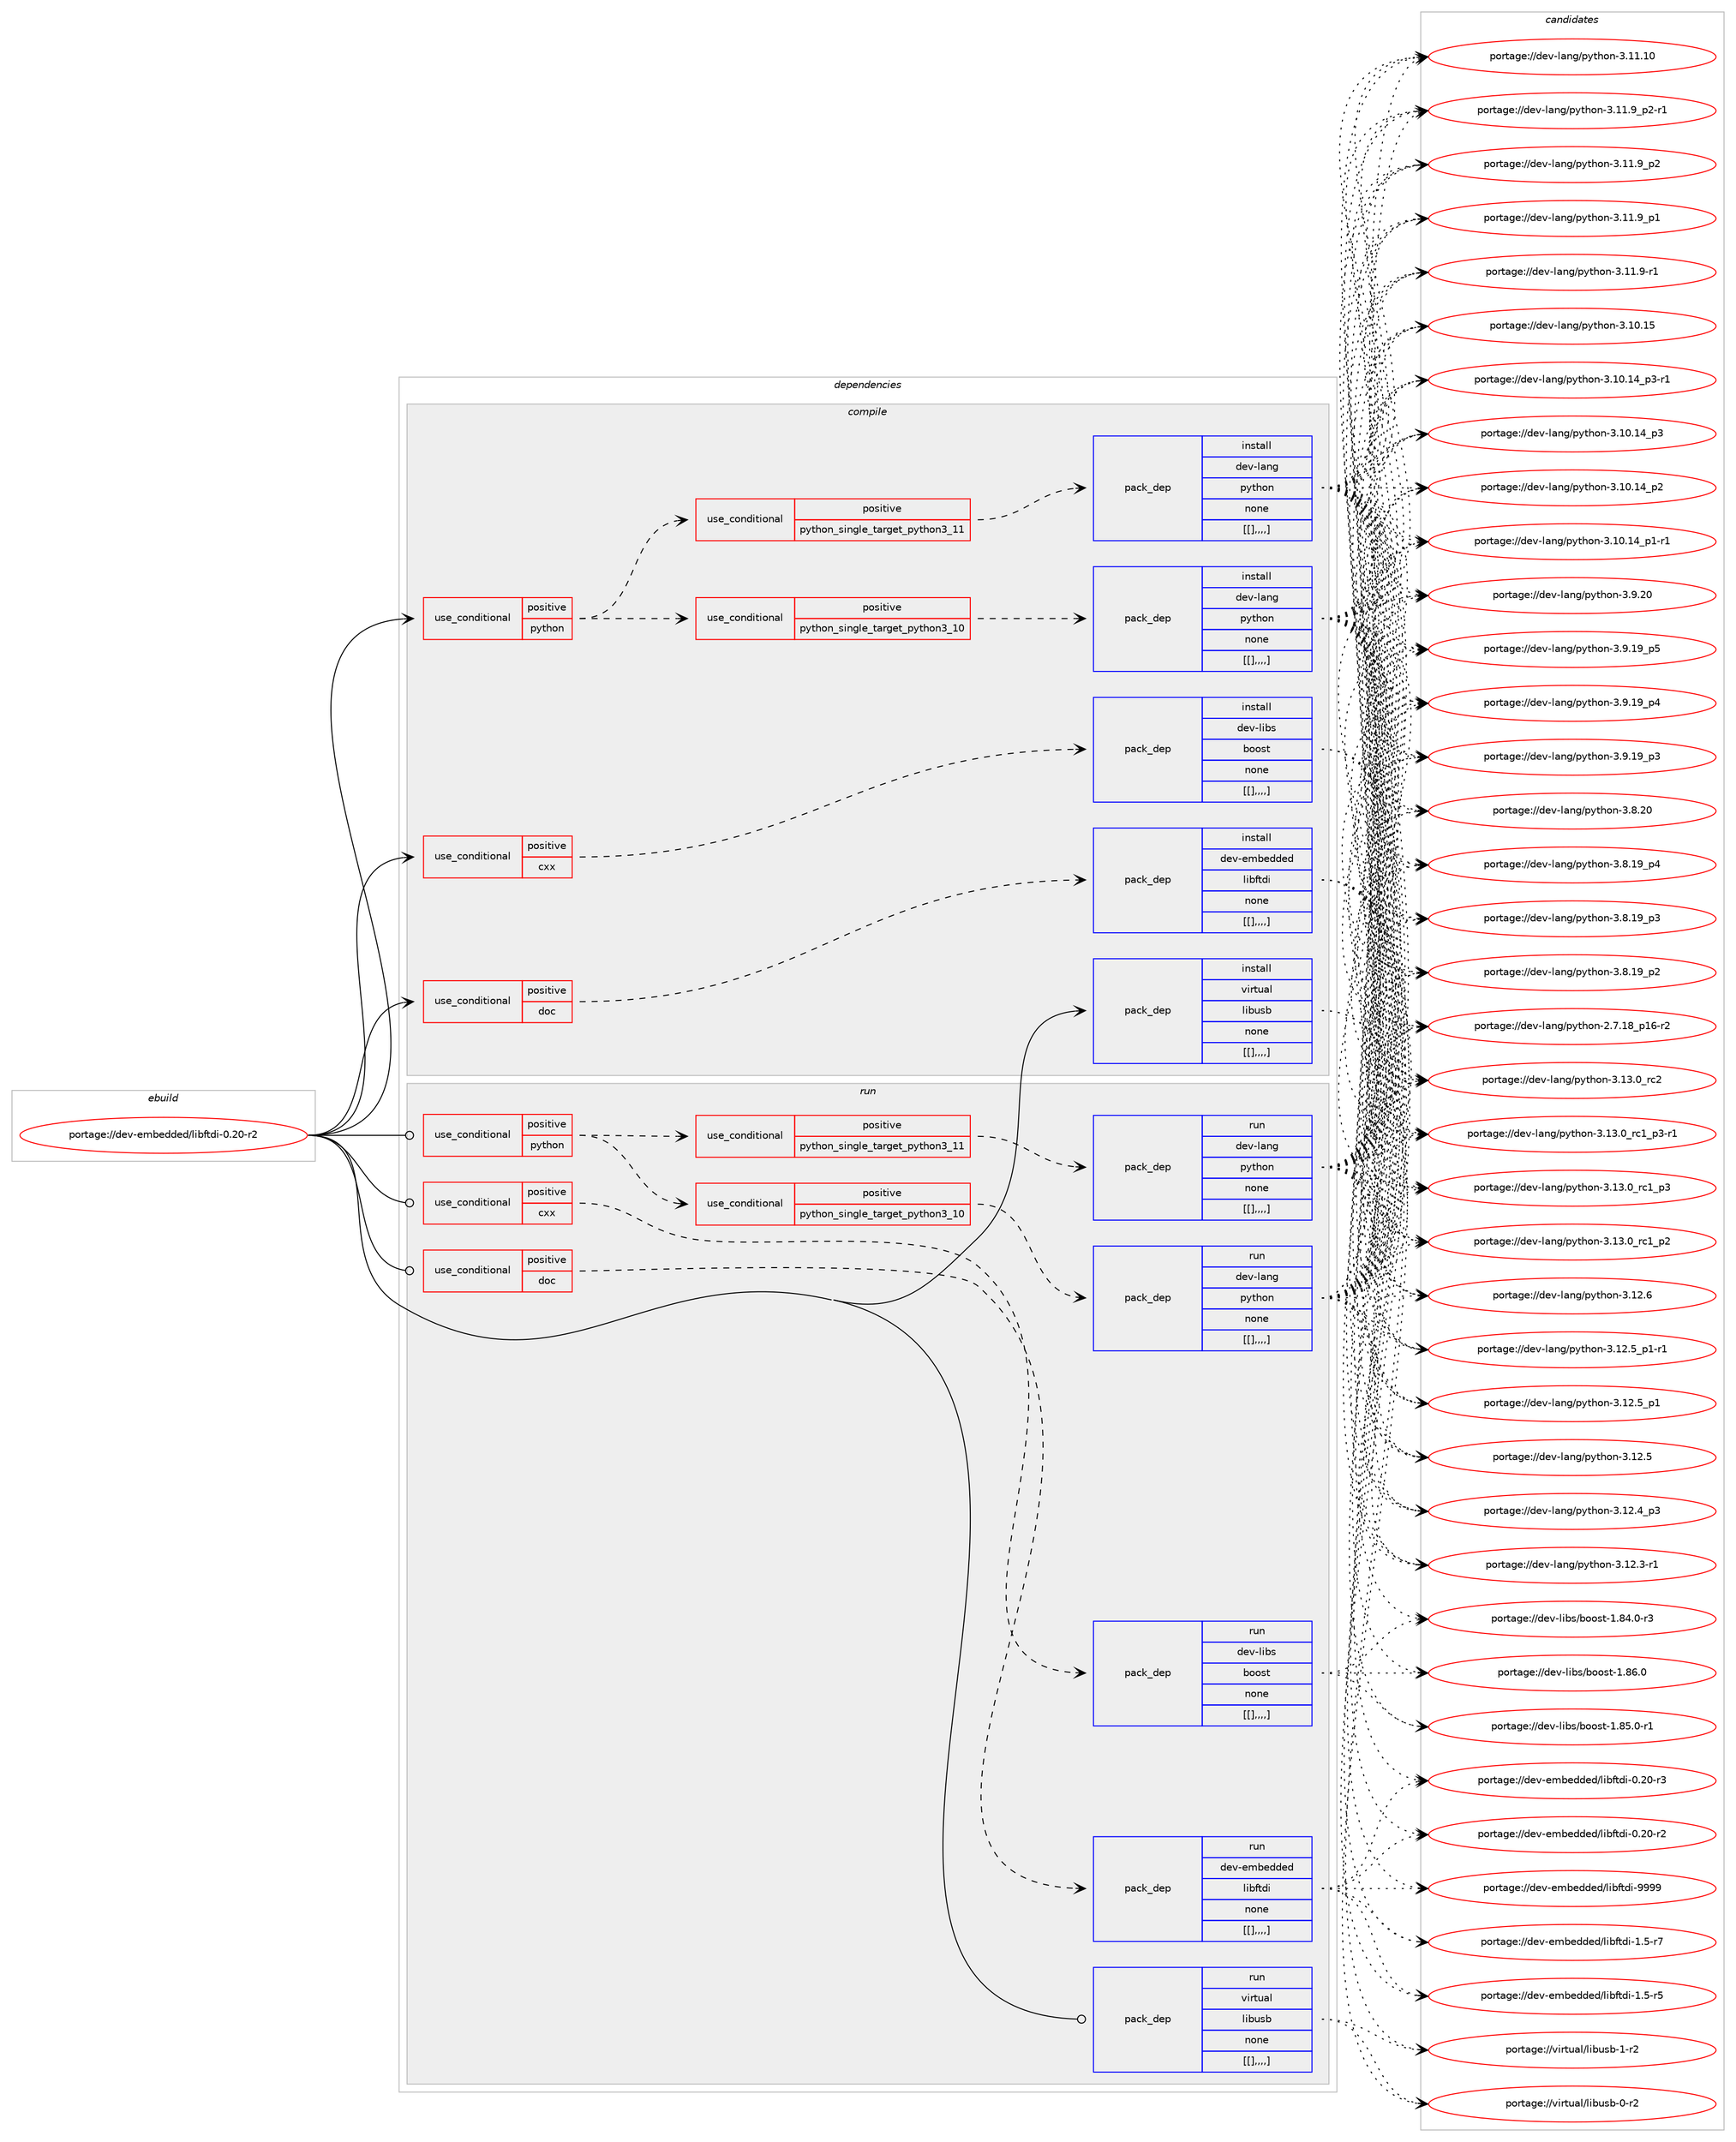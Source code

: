 digraph prolog {

# *************
# Graph options
# *************

newrank=true;
concentrate=true;
compound=true;
graph [rankdir=LR,fontname=Helvetica,fontsize=10,ranksep=1.5];#, ranksep=2.5, nodesep=0.2];
edge  [arrowhead=vee];
node  [fontname=Helvetica,fontsize=10];

# **********
# The ebuild
# **********

subgraph cluster_leftcol {
color=gray;
label=<<i>ebuild</i>>;
id [label="portage://dev-embedded/libftdi-0.20-r2", color=red, width=4, href="../dev-embedded/libftdi-0.20-r2.svg"];
}

# ****************
# The dependencies
# ****************

subgraph cluster_midcol {
color=gray;
label=<<i>dependencies</i>>;
subgraph cluster_compile {
fillcolor="#eeeeee";
style=filled;
label=<<i>compile</i>>;
subgraph cond19904 {
dependency74020 [label=<<TABLE BORDER="0" CELLBORDER="1" CELLSPACING="0" CELLPADDING="4"><TR><TD ROWSPAN="3" CELLPADDING="10">use_conditional</TD></TR><TR><TD>positive</TD></TR><TR><TD>cxx</TD></TR></TABLE>>, shape=none, color=red];
subgraph pack53168 {
dependency74021 [label=<<TABLE BORDER="0" CELLBORDER="1" CELLSPACING="0" CELLPADDING="4" WIDTH="220"><TR><TD ROWSPAN="6" CELLPADDING="30">pack_dep</TD></TR><TR><TD WIDTH="110">install</TD></TR><TR><TD>dev-libs</TD></TR><TR><TD>boost</TD></TR><TR><TD>none</TD></TR><TR><TD>[[],,,,]</TD></TR></TABLE>>, shape=none, color=blue];
}
dependency74020:e -> dependency74021:w [weight=20,style="dashed",arrowhead="vee"];
}
id:e -> dependency74020:w [weight=20,style="solid",arrowhead="vee"];
subgraph cond19905 {
dependency74022 [label=<<TABLE BORDER="0" CELLBORDER="1" CELLSPACING="0" CELLPADDING="4"><TR><TD ROWSPAN="3" CELLPADDING="10">use_conditional</TD></TR><TR><TD>positive</TD></TR><TR><TD>doc</TD></TR></TABLE>>, shape=none, color=red];
subgraph pack53169 {
dependency74023 [label=<<TABLE BORDER="0" CELLBORDER="1" CELLSPACING="0" CELLPADDING="4" WIDTH="220"><TR><TD ROWSPAN="6" CELLPADDING="30">pack_dep</TD></TR><TR><TD WIDTH="110">install</TD></TR><TR><TD>dev-embedded</TD></TR><TR><TD>libftdi</TD></TR><TR><TD>none</TD></TR><TR><TD>[[],,,,]</TD></TR></TABLE>>, shape=none, color=blue];
}
dependency74022:e -> dependency74023:w [weight=20,style="dashed",arrowhead="vee"];
}
id:e -> dependency74022:w [weight=20,style="solid",arrowhead="vee"];
subgraph cond19906 {
dependency74024 [label=<<TABLE BORDER="0" CELLBORDER="1" CELLSPACING="0" CELLPADDING="4"><TR><TD ROWSPAN="3" CELLPADDING="10">use_conditional</TD></TR><TR><TD>positive</TD></TR><TR><TD>python</TD></TR></TABLE>>, shape=none, color=red];
subgraph cond19907 {
dependency74025 [label=<<TABLE BORDER="0" CELLBORDER="1" CELLSPACING="0" CELLPADDING="4"><TR><TD ROWSPAN="3" CELLPADDING="10">use_conditional</TD></TR><TR><TD>positive</TD></TR><TR><TD>python_single_target_python3_10</TD></TR></TABLE>>, shape=none, color=red];
subgraph pack53170 {
dependency74026 [label=<<TABLE BORDER="0" CELLBORDER="1" CELLSPACING="0" CELLPADDING="4" WIDTH="220"><TR><TD ROWSPAN="6" CELLPADDING="30">pack_dep</TD></TR><TR><TD WIDTH="110">install</TD></TR><TR><TD>dev-lang</TD></TR><TR><TD>python</TD></TR><TR><TD>none</TD></TR><TR><TD>[[],,,,]</TD></TR></TABLE>>, shape=none, color=blue];
}
dependency74025:e -> dependency74026:w [weight=20,style="dashed",arrowhead="vee"];
}
dependency74024:e -> dependency74025:w [weight=20,style="dashed",arrowhead="vee"];
subgraph cond19908 {
dependency74027 [label=<<TABLE BORDER="0" CELLBORDER="1" CELLSPACING="0" CELLPADDING="4"><TR><TD ROWSPAN="3" CELLPADDING="10">use_conditional</TD></TR><TR><TD>positive</TD></TR><TR><TD>python_single_target_python3_11</TD></TR></TABLE>>, shape=none, color=red];
subgraph pack53171 {
dependency74028 [label=<<TABLE BORDER="0" CELLBORDER="1" CELLSPACING="0" CELLPADDING="4" WIDTH="220"><TR><TD ROWSPAN="6" CELLPADDING="30">pack_dep</TD></TR><TR><TD WIDTH="110">install</TD></TR><TR><TD>dev-lang</TD></TR><TR><TD>python</TD></TR><TR><TD>none</TD></TR><TR><TD>[[],,,,]</TD></TR></TABLE>>, shape=none, color=blue];
}
dependency74027:e -> dependency74028:w [weight=20,style="dashed",arrowhead="vee"];
}
dependency74024:e -> dependency74027:w [weight=20,style="dashed",arrowhead="vee"];
}
id:e -> dependency74024:w [weight=20,style="solid",arrowhead="vee"];
subgraph pack53172 {
dependency74029 [label=<<TABLE BORDER="0" CELLBORDER="1" CELLSPACING="0" CELLPADDING="4" WIDTH="220"><TR><TD ROWSPAN="6" CELLPADDING="30">pack_dep</TD></TR><TR><TD WIDTH="110">install</TD></TR><TR><TD>virtual</TD></TR><TR><TD>libusb</TD></TR><TR><TD>none</TD></TR><TR><TD>[[],,,,]</TD></TR></TABLE>>, shape=none, color=blue];
}
id:e -> dependency74029:w [weight=20,style="solid",arrowhead="vee"];
}
subgraph cluster_compileandrun {
fillcolor="#eeeeee";
style=filled;
label=<<i>compile and run</i>>;
}
subgraph cluster_run {
fillcolor="#eeeeee";
style=filled;
label=<<i>run</i>>;
subgraph cond19909 {
dependency74030 [label=<<TABLE BORDER="0" CELLBORDER="1" CELLSPACING="0" CELLPADDING="4"><TR><TD ROWSPAN="3" CELLPADDING="10">use_conditional</TD></TR><TR><TD>positive</TD></TR><TR><TD>cxx</TD></TR></TABLE>>, shape=none, color=red];
subgraph pack53173 {
dependency74031 [label=<<TABLE BORDER="0" CELLBORDER="1" CELLSPACING="0" CELLPADDING="4" WIDTH="220"><TR><TD ROWSPAN="6" CELLPADDING="30">pack_dep</TD></TR><TR><TD WIDTH="110">run</TD></TR><TR><TD>dev-libs</TD></TR><TR><TD>boost</TD></TR><TR><TD>none</TD></TR><TR><TD>[[],,,,]</TD></TR></TABLE>>, shape=none, color=blue];
}
dependency74030:e -> dependency74031:w [weight=20,style="dashed",arrowhead="vee"];
}
id:e -> dependency74030:w [weight=20,style="solid",arrowhead="odot"];
subgraph cond19910 {
dependency74032 [label=<<TABLE BORDER="0" CELLBORDER="1" CELLSPACING="0" CELLPADDING="4"><TR><TD ROWSPAN="3" CELLPADDING="10">use_conditional</TD></TR><TR><TD>positive</TD></TR><TR><TD>doc</TD></TR></TABLE>>, shape=none, color=red];
subgraph pack53174 {
dependency74033 [label=<<TABLE BORDER="0" CELLBORDER="1" CELLSPACING="0" CELLPADDING="4" WIDTH="220"><TR><TD ROWSPAN="6" CELLPADDING="30">pack_dep</TD></TR><TR><TD WIDTH="110">run</TD></TR><TR><TD>dev-embedded</TD></TR><TR><TD>libftdi</TD></TR><TR><TD>none</TD></TR><TR><TD>[[],,,,]</TD></TR></TABLE>>, shape=none, color=blue];
}
dependency74032:e -> dependency74033:w [weight=20,style="dashed",arrowhead="vee"];
}
id:e -> dependency74032:w [weight=20,style="solid",arrowhead="odot"];
subgraph cond19911 {
dependency74034 [label=<<TABLE BORDER="0" CELLBORDER="1" CELLSPACING="0" CELLPADDING="4"><TR><TD ROWSPAN="3" CELLPADDING="10">use_conditional</TD></TR><TR><TD>positive</TD></TR><TR><TD>python</TD></TR></TABLE>>, shape=none, color=red];
subgraph cond19912 {
dependency74035 [label=<<TABLE BORDER="0" CELLBORDER="1" CELLSPACING="0" CELLPADDING="4"><TR><TD ROWSPAN="3" CELLPADDING="10">use_conditional</TD></TR><TR><TD>positive</TD></TR><TR><TD>python_single_target_python3_10</TD></TR></TABLE>>, shape=none, color=red];
subgraph pack53175 {
dependency74036 [label=<<TABLE BORDER="0" CELLBORDER="1" CELLSPACING="0" CELLPADDING="4" WIDTH="220"><TR><TD ROWSPAN="6" CELLPADDING="30">pack_dep</TD></TR><TR><TD WIDTH="110">run</TD></TR><TR><TD>dev-lang</TD></TR><TR><TD>python</TD></TR><TR><TD>none</TD></TR><TR><TD>[[],,,,]</TD></TR></TABLE>>, shape=none, color=blue];
}
dependency74035:e -> dependency74036:w [weight=20,style="dashed",arrowhead="vee"];
}
dependency74034:e -> dependency74035:w [weight=20,style="dashed",arrowhead="vee"];
subgraph cond19913 {
dependency74037 [label=<<TABLE BORDER="0" CELLBORDER="1" CELLSPACING="0" CELLPADDING="4"><TR><TD ROWSPAN="3" CELLPADDING="10">use_conditional</TD></TR><TR><TD>positive</TD></TR><TR><TD>python_single_target_python3_11</TD></TR></TABLE>>, shape=none, color=red];
subgraph pack53176 {
dependency74038 [label=<<TABLE BORDER="0" CELLBORDER="1" CELLSPACING="0" CELLPADDING="4" WIDTH="220"><TR><TD ROWSPAN="6" CELLPADDING="30">pack_dep</TD></TR><TR><TD WIDTH="110">run</TD></TR><TR><TD>dev-lang</TD></TR><TR><TD>python</TD></TR><TR><TD>none</TD></TR><TR><TD>[[],,,,]</TD></TR></TABLE>>, shape=none, color=blue];
}
dependency74037:e -> dependency74038:w [weight=20,style="dashed",arrowhead="vee"];
}
dependency74034:e -> dependency74037:w [weight=20,style="dashed",arrowhead="vee"];
}
id:e -> dependency74034:w [weight=20,style="solid",arrowhead="odot"];
subgraph pack53177 {
dependency74039 [label=<<TABLE BORDER="0" CELLBORDER="1" CELLSPACING="0" CELLPADDING="4" WIDTH="220"><TR><TD ROWSPAN="6" CELLPADDING="30">pack_dep</TD></TR><TR><TD WIDTH="110">run</TD></TR><TR><TD>virtual</TD></TR><TR><TD>libusb</TD></TR><TR><TD>none</TD></TR><TR><TD>[[],,,,]</TD></TR></TABLE>>, shape=none, color=blue];
}
id:e -> dependency74039:w [weight=20,style="solid",arrowhead="odot"];
}
}

# **************
# The candidates
# **************

subgraph cluster_choices {
rank=same;
color=gray;
label=<<i>candidates</i>>;

subgraph choice53168 {
color=black;
nodesep=1;
choice1001011184510810598115479811111111511645494656544648 [label="portage://dev-libs/boost-1.86.0", color=red, width=4,href="../dev-libs/boost-1.86.0.svg"];
choice10010111845108105981154798111111115116454946565346484511449 [label="portage://dev-libs/boost-1.85.0-r1", color=red, width=4,href="../dev-libs/boost-1.85.0-r1.svg"];
choice10010111845108105981154798111111115116454946565246484511451 [label="portage://dev-libs/boost-1.84.0-r3", color=red, width=4,href="../dev-libs/boost-1.84.0-r3.svg"];
dependency74021:e -> choice1001011184510810598115479811111111511645494656544648:w [style=dotted,weight="100"];
dependency74021:e -> choice10010111845108105981154798111111115116454946565346484511449:w [style=dotted,weight="100"];
dependency74021:e -> choice10010111845108105981154798111111115116454946565246484511451:w [style=dotted,weight="100"];
}
subgraph choice53169 {
color=black;
nodesep=1;
choice100101118451011099810110010010110047108105981021161001054557575757 [label="portage://dev-embedded/libftdi-9999", color=red, width=4,href="../dev-embedded/libftdi-9999.svg"];
choice10010111845101109981011001001011004710810598102116100105454946534511455 [label="portage://dev-embedded/libftdi-1.5-r7", color=red, width=4,href="../dev-embedded/libftdi-1.5-r7.svg"];
choice10010111845101109981011001001011004710810598102116100105454946534511453 [label="portage://dev-embedded/libftdi-1.5-r5", color=red, width=4,href="../dev-embedded/libftdi-1.5-r5.svg"];
choice1001011184510110998101100100101100471081059810211610010545484650484511451 [label="portage://dev-embedded/libftdi-0.20-r3", color=red, width=4,href="../dev-embedded/libftdi-0.20-r3.svg"];
choice1001011184510110998101100100101100471081059810211610010545484650484511450 [label="portage://dev-embedded/libftdi-0.20-r2", color=red, width=4,href="../dev-embedded/libftdi-0.20-r2.svg"];
dependency74023:e -> choice100101118451011099810110010010110047108105981021161001054557575757:w [style=dotted,weight="100"];
dependency74023:e -> choice10010111845101109981011001001011004710810598102116100105454946534511455:w [style=dotted,weight="100"];
dependency74023:e -> choice10010111845101109981011001001011004710810598102116100105454946534511453:w [style=dotted,weight="100"];
dependency74023:e -> choice1001011184510110998101100100101100471081059810211610010545484650484511451:w [style=dotted,weight="100"];
dependency74023:e -> choice1001011184510110998101100100101100471081059810211610010545484650484511450:w [style=dotted,weight="100"];
}
subgraph choice53170 {
color=black;
nodesep=1;
choice10010111845108971101034711212111610411111045514649514648951149950 [label="portage://dev-lang/python-3.13.0_rc2", color=red, width=4,href="../dev-lang/python-3.13.0_rc2.svg"];
choice1001011184510897110103471121211161041111104551464951464895114994995112514511449 [label="portage://dev-lang/python-3.13.0_rc1_p3-r1", color=red, width=4,href="../dev-lang/python-3.13.0_rc1_p3-r1.svg"];
choice100101118451089711010347112121116104111110455146495146489511499499511251 [label="portage://dev-lang/python-3.13.0_rc1_p3", color=red, width=4,href="../dev-lang/python-3.13.0_rc1_p3.svg"];
choice100101118451089711010347112121116104111110455146495146489511499499511250 [label="portage://dev-lang/python-3.13.0_rc1_p2", color=red, width=4,href="../dev-lang/python-3.13.0_rc1_p2.svg"];
choice10010111845108971101034711212111610411111045514649504654 [label="portage://dev-lang/python-3.12.6", color=red, width=4,href="../dev-lang/python-3.12.6.svg"];
choice1001011184510897110103471121211161041111104551464950465395112494511449 [label="portage://dev-lang/python-3.12.5_p1-r1", color=red, width=4,href="../dev-lang/python-3.12.5_p1-r1.svg"];
choice100101118451089711010347112121116104111110455146495046539511249 [label="portage://dev-lang/python-3.12.5_p1", color=red, width=4,href="../dev-lang/python-3.12.5_p1.svg"];
choice10010111845108971101034711212111610411111045514649504653 [label="portage://dev-lang/python-3.12.5", color=red, width=4,href="../dev-lang/python-3.12.5.svg"];
choice100101118451089711010347112121116104111110455146495046529511251 [label="portage://dev-lang/python-3.12.4_p3", color=red, width=4,href="../dev-lang/python-3.12.4_p3.svg"];
choice100101118451089711010347112121116104111110455146495046514511449 [label="portage://dev-lang/python-3.12.3-r1", color=red, width=4,href="../dev-lang/python-3.12.3-r1.svg"];
choice1001011184510897110103471121211161041111104551464949464948 [label="portage://dev-lang/python-3.11.10", color=red, width=4,href="../dev-lang/python-3.11.10.svg"];
choice1001011184510897110103471121211161041111104551464949465795112504511449 [label="portage://dev-lang/python-3.11.9_p2-r1", color=red, width=4,href="../dev-lang/python-3.11.9_p2-r1.svg"];
choice100101118451089711010347112121116104111110455146494946579511250 [label="portage://dev-lang/python-3.11.9_p2", color=red, width=4,href="../dev-lang/python-3.11.9_p2.svg"];
choice100101118451089711010347112121116104111110455146494946579511249 [label="portage://dev-lang/python-3.11.9_p1", color=red, width=4,href="../dev-lang/python-3.11.9_p1.svg"];
choice100101118451089711010347112121116104111110455146494946574511449 [label="portage://dev-lang/python-3.11.9-r1", color=red, width=4,href="../dev-lang/python-3.11.9-r1.svg"];
choice1001011184510897110103471121211161041111104551464948464953 [label="portage://dev-lang/python-3.10.15", color=red, width=4,href="../dev-lang/python-3.10.15.svg"];
choice100101118451089711010347112121116104111110455146494846495295112514511449 [label="portage://dev-lang/python-3.10.14_p3-r1", color=red, width=4,href="../dev-lang/python-3.10.14_p3-r1.svg"];
choice10010111845108971101034711212111610411111045514649484649529511251 [label="portage://dev-lang/python-3.10.14_p3", color=red, width=4,href="../dev-lang/python-3.10.14_p3.svg"];
choice10010111845108971101034711212111610411111045514649484649529511250 [label="portage://dev-lang/python-3.10.14_p2", color=red, width=4,href="../dev-lang/python-3.10.14_p2.svg"];
choice100101118451089711010347112121116104111110455146494846495295112494511449 [label="portage://dev-lang/python-3.10.14_p1-r1", color=red, width=4,href="../dev-lang/python-3.10.14_p1-r1.svg"];
choice10010111845108971101034711212111610411111045514657465048 [label="portage://dev-lang/python-3.9.20", color=red, width=4,href="../dev-lang/python-3.9.20.svg"];
choice100101118451089711010347112121116104111110455146574649579511253 [label="portage://dev-lang/python-3.9.19_p5", color=red, width=4,href="../dev-lang/python-3.9.19_p5.svg"];
choice100101118451089711010347112121116104111110455146574649579511252 [label="portage://dev-lang/python-3.9.19_p4", color=red, width=4,href="../dev-lang/python-3.9.19_p4.svg"];
choice100101118451089711010347112121116104111110455146574649579511251 [label="portage://dev-lang/python-3.9.19_p3", color=red, width=4,href="../dev-lang/python-3.9.19_p3.svg"];
choice10010111845108971101034711212111610411111045514656465048 [label="portage://dev-lang/python-3.8.20", color=red, width=4,href="../dev-lang/python-3.8.20.svg"];
choice100101118451089711010347112121116104111110455146564649579511252 [label="portage://dev-lang/python-3.8.19_p4", color=red, width=4,href="../dev-lang/python-3.8.19_p4.svg"];
choice100101118451089711010347112121116104111110455146564649579511251 [label="portage://dev-lang/python-3.8.19_p3", color=red, width=4,href="../dev-lang/python-3.8.19_p3.svg"];
choice100101118451089711010347112121116104111110455146564649579511250 [label="portage://dev-lang/python-3.8.19_p2", color=red, width=4,href="../dev-lang/python-3.8.19_p2.svg"];
choice100101118451089711010347112121116104111110455046554649569511249544511450 [label="portage://dev-lang/python-2.7.18_p16-r2", color=red, width=4,href="../dev-lang/python-2.7.18_p16-r2.svg"];
dependency74026:e -> choice10010111845108971101034711212111610411111045514649514648951149950:w [style=dotted,weight="100"];
dependency74026:e -> choice1001011184510897110103471121211161041111104551464951464895114994995112514511449:w [style=dotted,weight="100"];
dependency74026:e -> choice100101118451089711010347112121116104111110455146495146489511499499511251:w [style=dotted,weight="100"];
dependency74026:e -> choice100101118451089711010347112121116104111110455146495146489511499499511250:w [style=dotted,weight="100"];
dependency74026:e -> choice10010111845108971101034711212111610411111045514649504654:w [style=dotted,weight="100"];
dependency74026:e -> choice1001011184510897110103471121211161041111104551464950465395112494511449:w [style=dotted,weight="100"];
dependency74026:e -> choice100101118451089711010347112121116104111110455146495046539511249:w [style=dotted,weight="100"];
dependency74026:e -> choice10010111845108971101034711212111610411111045514649504653:w [style=dotted,weight="100"];
dependency74026:e -> choice100101118451089711010347112121116104111110455146495046529511251:w [style=dotted,weight="100"];
dependency74026:e -> choice100101118451089711010347112121116104111110455146495046514511449:w [style=dotted,weight="100"];
dependency74026:e -> choice1001011184510897110103471121211161041111104551464949464948:w [style=dotted,weight="100"];
dependency74026:e -> choice1001011184510897110103471121211161041111104551464949465795112504511449:w [style=dotted,weight="100"];
dependency74026:e -> choice100101118451089711010347112121116104111110455146494946579511250:w [style=dotted,weight="100"];
dependency74026:e -> choice100101118451089711010347112121116104111110455146494946579511249:w [style=dotted,weight="100"];
dependency74026:e -> choice100101118451089711010347112121116104111110455146494946574511449:w [style=dotted,weight="100"];
dependency74026:e -> choice1001011184510897110103471121211161041111104551464948464953:w [style=dotted,weight="100"];
dependency74026:e -> choice100101118451089711010347112121116104111110455146494846495295112514511449:w [style=dotted,weight="100"];
dependency74026:e -> choice10010111845108971101034711212111610411111045514649484649529511251:w [style=dotted,weight="100"];
dependency74026:e -> choice10010111845108971101034711212111610411111045514649484649529511250:w [style=dotted,weight="100"];
dependency74026:e -> choice100101118451089711010347112121116104111110455146494846495295112494511449:w [style=dotted,weight="100"];
dependency74026:e -> choice10010111845108971101034711212111610411111045514657465048:w [style=dotted,weight="100"];
dependency74026:e -> choice100101118451089711010347112121116104111110455146574649579511253:w [style=dotted,weight="100"];
dependency74026:e -> choice100101118451089711010347112121116104111110455146574649579511252:w [style=dotted,weight="100"];
dependency74026:e -> choice100101118451089711010347112121116104111110455146574649579511251:w [style=dotted,weight="100"];
dependency74026:e -> choice10010111845108971101034711212111610411111045514656465048:w [style=dotted,weight="100"];
dependency74026:e -> choice100101118451089711010347112121116104111110455146564649579511252:w [style=dotted,weight="100"];
dependency74026:e -> choice100101118451089711010347112121116104111110455146564649579511251:w [style=dotted,weight="100"];
dependency74026:e -> choice100101118451089711010347112121116104111110455146564649579511250:w [style=dotted,weight="100"];
dependency74026:e -> choice100101118451089711010347112121116104111110455046554649569511249544511450:w [style=dotted,weight="100"];
}
subgraph choice53171 {
color=black;
nodesep=1;
choice10010111845108971101034711212111610411111045514649514648951149950 [label="portage://dev-lang/python-3.13.0_rc2", color=red, width=4,href="../dev-lang/python-3.13.0_rc2.svg"];
choice1001011184510897110103471121211161041111104551464951464895114994995112514511449 [label="portage://dev-lang/python-3.13.0_rc1_p3-r1", color=red, width=4,href="../dev-lang/python-3.13.0_rc1_p3-r1.svg"];
choice100101118451089711010347112121116104111110455146495146489511499499511251 [label="portage://dev-lang/python-3.13.0_rc1_p3", color=red, width=4,href="../dev-lang/python-3.13.0_rc1_p3.svg"];
choice100101118451089711010347112121116104111110455146495146489511499499511250 [label="portage://dev-lang/python-3.13.0_rc1_p2", color=red, width=4,href="../dev-lang/python-3.13.0_rc1_p2.svg"];
choice10010111845108971101034711212111610411111045514649504654 [label="portage://dev-lang/python-3.12.6", color=red, width=4,href="../dev-lang/python-3.12.6.svg"];
choice1001011184510897110103471121211161041111104551464950465395112494511449 [label="portage://dev-lang/python-3.12.5_p1-r1", color=red, width=4,href="../dev-lang/python-3.12.5_p1-r1.svg"];
choice100101118451089711010347112121116104111110455146495046539511249 [label="portage://dev-lang/python-3.12.5_p1", color=red, width=4,href="../dev-lang/python-3.12.5_p1.svg"];
choice10010111845108971101034711212111610411111045514649504653 [label="portage://dev-lang/python-3.12.5", color=red, width=4,href="../dev-lang/python-3.12.5.svg"];
choice100101118451089711010347112121116104111110455146495046529511251 [label="portage://dev-lang/python-3.12.4_p3", color=red, width=4,href="../dev-lang/python-3.12.4_p3.svg"];
choice100101118451089711010347112121116104111110455146495046514511449 [label="portage://dev-lang/python-3.12.3-r1", color=red, width=4,href="../dev-lang/python-3.12.3-r1.svg"];
choice1001011184510897110103471121211161041111104551464949464948 [label="portage://dev-lang/python-3.11.10", color=red, width=4,href="../dev-lang/python-3.11.10.svg"];
choice1001011184510897110103471121211161041111104551464949465795112504511449 [label="portage://dev-lang/python-3.11.9_p2-r1", color=red, width=4,href="../dev-lang/python-3.11.9_p2-r1.svg"];
choice100101118451089711010347112121116104111110455146494946579511250 [label="portage://dev-lang/python-3.11.9_p2", color=red, width=4,href="../dev-lang/python-3.11.9_p2.svg"];
choice100101118451089711010347112121116104111110455146494946579511249 [label="portage://dev-lang/python-3.11.9_p1", color=red, width=4,href="../dev-lang/python-3.11.9_p1.svg"];
choice100101118451089711010347112121116104111110455146494946574511449 [label="portage://dev-lang/python-3.11.9-r1", color=red, width=4,href="../dev-lang/python-3.11.9-r1.svg"];
choice1001011184510897110103471121211161041111104551464948464953 [label="portage://dev-lang/python-3.10.15", color=red, width=4,href="../dev-lang/python-3.10.15.svg"];
choice100101118451089711010347112121116104111110455146494846495295112514511449 [label="portage://dev-lang/python-3.10.14_p3-r1", color=red, width=4,href="../dev-lang/python-3.10.14_p3-r1.svg"];
choice10010111845108971101034711212111610411111045514649484649529511251 [label="portage://dev-lang/python-3.10.14_p3", color=red, width=4,href="../dev-lang/python-3.10.14_p3.svg"];
choice10010111845108971101034711212111610411111045514649484649529511250 [label="portage://dev-lang/python-3.10.14_p2", color=red, width=4,href="../dev-lang/python-3.10.14_p2.svg"];
choice100101118451089711010347112121116104111110455146494846495295112494511449 [label="portage://dev-lang/python-3.10.14_p1-r1", color=red, width=4,href="../dev-lang/python-3.10.14_p1-r1.svg"];
choice10010111845108971101034711212111610411111045514657465048 [label="portage://dev-lang/python-3.9.20", color=red, width=4,href="../dev-lang/python-3.9.20.svg"];
choice100101118451089711010347112121116104111110455146574649579511253 [label="portage://dev-lang/python-3.9.19_p5", color=red, width=4,href="../dev-lang/python-3.9.19_p5.svg"];
choice100101118451089711010347112121116104111110455146574649579511252 [label="portage://dev-lang/python-3.9.19_p4", color=red, width=4,href="../dev-lang/python-3.9.19_p4.svg"];
choice100101118451089711010347112121116104111110455146574649579511251 [label="portage://dev-lang/python-3.9.19_p3", color=red, width=4,href="../dev-lang/python-3.9.19_p3.svg"];
choice10010111845108971101034711212111610411111045514656465048 [label="portage://dev-lang/python-3.8.20", color=red, width=4,href="../dev-lang/python-3.8.20.svg"];
choice100101118451089711010347112121116104111110455146564649579511252 [label="portage://dev-lang/python-3.8.19_p4", color=red, width=4,href="../dev-lang/python-3.8.19_p4.svg"];
choice100101118451089711010347112121116104111110455146564649579511251 [label="portage://dev-lang/python-3.8.19_p3", color=red, width=4,href="../dev-lang/python-3.8.19_p3.svg"];
choice100101118451089711010347112121116104111110455146564649579511250 [label="portage://dev-lang/python-3.8.19_p2", color=red, width=4,href="../dev-lang/python-3.8.19_p2.svg"];
choice100101118451089711010347112121116104111110455046554649569511249544511450 [label="portage://dev-lang/python-2.7.18_p16-r2", color=red, width=4,href="../dev-lang/python-2.7.18_p16-r2.svg"];
dependency74028:e -> choice10010111845108971101034711212111610411111045514649514648951149950:w [style=dotted,weight="100"];
dependency74028:e -> choice1001011184510897110103471121211161041111104551464951464895114994995112514511449:w [style=dotted,weight="100"];
dependency74028:e -> choice100101118451089711010347112121116104111110455146495146489511499499511251:w [style=dotted,weight="100"];
dependency74028:e -> choice100101118451089711010347112121116104111110455146495146489511499499511250:w [style=dotted,weight="100"];
dependency74028:e -> choice10010111845108971101034711212111610411111045514649504654:w [style=dotted,weight="100"];
dependency74028:e -> choice1001011184510897110103471121211161041111104551464950465395112494511449:w [style=dotted,weight="100"];
dependency74028:e -> choice100101118451089711010347112121116104111110455146495046539511249:w [style=dotted,weight="100"];
dependency74028:e -> choice10010111845108971101034711212111610411111045514649504653:w [style=dotted,weight="100"];
dependency74028:e -> choice100101118451089711010347112121116104111110455146495046529511251:w [style=dotted,weight="100"];
dependency74028:e -> choice100101118451089711010347112121116104111110455146495046514511449:w [style=dotted,weight="100"];
dependency74028:e -> choice1001011184510897110103471121211161041111104551464949464948:w [style=dotted,weight="100"];
dependency74028:e -> choice1001011184510897110103471121211161041111104551464949465795112504511449:w [style=dotted,weight="100"];
dependency74028:e -> choice100101118451089711010347112121116104111110455146494946579511250:w [style=dotted,weight="100"];
dependency74028:e -> choice100101118451089711010347112121116104111110455146494946579511249:w [style=dotted,weight="100"];
dependency74028:e -> choice100101118451089711010347112121116104111110455146494946574511449:w [style=dotted,weight="100"];
dependency74028:e -> choice1001011184510897110103471121211161041111104551464948464953:w [style=dotted,weight="100"];
dependency74028:e -> choice100101118451089711010347112121116104111110455146494846495295112514511449:w [style=dotted,weight="100"];
dependency74028:e -> choice10010111845108971101034711212111610411111045514649484649529511251:w [style=dotted,weight="100"];
dependency74028:e -> choice10010111845108971101034711212111610411111045514649484649529511250:w [style=dotted,weight="100"];
dependency74028:e -> choice100101118451089711010347112121116104111110455146494846495295112494511449:w [style=dotted,weight="100"];
dependency74028:e -> choice10010111845108971101034711212111610411111045514657465048:w [style=dotted,weight="100"];
dependency74028:e -> choice100101118451089711010347112121116104111110455146574649579511253:w [style=dotted,weight="100"];
dependency74028:e -> choice100101118451089711010347112121116104111110455146574649579511252:w [style=dotted,weight="100"];
dependency74028:e -> choice100101118451089711010347112121116104111110455146574649579511251:w [style=dotted,weight="100"];
dependency74028:e -> choice10010111845108971101034711212111610411111045514656465048:w [style=dotted,weight="100"];
dependency74028:e -> choice100101118451089711010347112121116104111110455146564649579511252:w [style=dotted,weight="100"];
dependency74028:e -> choice100101118451089711010347112121116104111110455146564649579511251:w [style=dotted,weight="100"];
dependency74028:e -> choice100101118451089711010347112121116104111110455146564649579511250:w [style=dotted,weight="100"];
dependency74028:e -> choice100101118451089711010347112121116104111110455046554649569511249544511450:w [style=dotted,weight="100"];
}
subgraph choice53172 {
color=black;
nodesep=1;
choice1181051141161179710847108105981171159845494511450 [label="portage://virtual/libusb-1-r2", color=red, width=4,href="../virtual/libusb-1-r2.svg"];
choice1181051141161179710847108105981171159845484511450 [label="portage://virtual/libusb-0-r2", color=red, width=4,href="../virtual/libusb-0-r2.svg"];
dependency74029:e -> choice1181051141161179710847108105981171159845494511450:w [style=dotted,weight="100"];
dependency74029:e -> choice1181051141161179710847108105981171159845484511450:w [style=dotted,weight="100"];
}
subgraph choice53173 {
color=black;
nodesep=1;
choice1001011184510810598115479811111111511645494656544648 [label="portage://dev-libs/boost-1.86.0", color=red, width=4,href="../dev-libs/boost-1.86.0.svg"];
choice10010111845108105981154798111111115116454946565346484511449 [label="portage://dev-libs/boost-1.85.0-r1", color=red, width=4,href="../dev-libs/boost-1.85.0-r1.svg"];
choice10010111845108105981154798111111115116454946565246484511451 [label="portage://dev-libs/boost-1.84.0-r3", color=red, width=4,href="../dev-libs/boost-1.84.0-r3.svg"];
dependency74031:e -> choice1001011184510810598115479811111111511645494656544648:w [style=dotted,weight="100"];
dependency74031:e -> choice10010111845108105981154798111111115116454946565346484511449:w [style=dotted,weight="100"];
dependency74031:e -> choice10010111845108105981154798111111115116454946565246484511451:w [style=dotted,weight="100"];
}
subgraph choice53174 {
color=black;
nodesep=1;
choice100101118451011099810110010010110047108105981021161001054557575757 [label="portage://dev-embedded/libftdi-9999", color=red, width=4,href="../dev-embedded/libftdi-9999.svg"];
choice10010111845101109981011001001011004710810598102116100105454946534511455 [label="portage://dev-embedded/libftdi-1.5-r7", color=red, width=4,href="../dev-embedded/libftdi-1.5-r7.svg"];
choice10010111845101109981011001001011004710810598102116100105454946534511453 [label="portage://dev-embedded/libftdi-1.5-r5", color=red, width=4,href="../dev-embedded/libftdi-1.5-r5.svg"];
choice1001011184510110998101100100101100471081059810211610010545484650484511451 [label="portage://dev-embedded/libftdi-0.20-r3", color=red, width=4,href="../dev-embedded/libftdi-0.20-r3.svg"];
choice1001011184510110998101100100101100471081059810211610010545484650484511450 [label="portage://dev-embedded/libftdi-0.20-r2", color=red, width=4,href="../dev-embedded/libftdi-0.20-r2.svg"];
dependency74033:e -> choice100101118451011099810110010010110047108105981021161001054557575757:w [style=dotted,weight="100"];
dependency74033:e -> choice10010111845101109981011001001011004710810598102116100105454946534511455:w [style=dotted,weight="100"];
dependency74033:e -> choice10010111845101109981011001001011004710810598102116100105454946534511453:w [style=dotted,weight="100"];
dependency74033:e -> choice1001011184510110998101100100101100471081059810211610010545484650484511451:w [style=dotted,weight="100"];
dependency74033:e -> choice1001011184510110998101100100101100471081059810211610010545484650484511450:w [style=dotted,weight="100"];
}
subgraph choice53175 {
color=black;
nodesep=1;
choice10010111845108971101034711212111610411111045514649514648951149950 [label="portage://dev-lang/python-3.13.0_rc2", color=red, width=4,href="../dev-lang/python-3.13.0_rc2.svg"];
choice1001011184510897110103471121211161041111104551464951464895114994995112514511449 [label="portage://dev-lang/python-3.13.0_rc1_p3-r1", color=red, width=4,href="../dev-lang/python-3.13.0_rc1_p3-r1.svg"];
choice100101118451089711010347112121116104111110455146495146489511499499511251 [label="portage://dev-lang/python-3.13.0_rc1_p3", color=red, width=4,href="../dev-lang/python-3.13.0_rc1_p3.svg"];
choice100101118451089711010347112121116104111110455146495146489511499499511250 [label="portage://dev-lang/python-3.13.0_rc1_p2", color=red, width=4,href="../dev-lang/python-3.13.0_rc1_p2.svg"];
choice10010111845108971101034711212111610411111045514649504654 [label="portage://dev-lang/python-3.12.6", color=red, width=4,href="../dev-lang/python-3.12.6.svg"];
choice1001011184510897110103471121211161041111104551464950465395112494511449 [label="portage://dev-lang/python-3.12.5_p1-r1", color=red, width=4,href="../dev-lang/python-3.12.5_p1-r1.svg"];
choice100101118451089711010347112121116104111110455146495046539511249 [label="portage://dev-lang/python-3.12.5_p1", color=red, width=4,href="../dev-lang/python-3.12.5_p1.svg"];
choice10010111845108971101034711212111610411111045514649504653 [label="portage://dev-lang/python-3.12.5", color=red, width=4,href="../dev-lang/python-3.12.5.svg"];
choice100101118451089711010347112121116104111110455146495046529511251 [label="portage://dev-lang/python-3.12.4_p3", color=red, width=4,href="../dev-lang/python-3.12.4_p3.svg"];
choice100101118451089711010347112121116104111110455146495046514511449 [label="portage://dev-lang/python-3.12.3-r1", color=red, width=4,href="../dev-lang/python-3.12.3-r1.svg"];
choice1001011184510897110103471121211161041111104551464949464948 [label="portage://dev-lang/python-3.11.10", color=red, width=4,href="../dev-lang/python-3.11.10.svg"];
choice1001011184510897110103471121211161041111104551464949465795112504511449 [label="portage://dev-lang/python-3.11.9_p2-r1", color=red, width=4,href="../dev-lang/python-3.11.9_p2-r1.svg"];
choice100101118451089711010347112121116104111110455146494946579511250 [label="portage://dev-lang/python-3.11.9_p2", color=red, width=4,href="../dev-lang/python-3.11.9_p2.svg"];
choice100101118451089711010347112121116104111110455146494946579511249 [label="portage://dev-lang/python-3.11.9_p1", color=red, width=4,href="../dev-lang/python-3.11.9_p1.svg"];
choice100101118451089711010347112121116104111110455146494946574511449 [label="portage://dev-lang/python-3.11.9-r1", color=red, width=4,href="../dev-lang/python-3.11.9-r1.svg"];
choice1001011184510897110103471121211161041111104551464948464953 [label="portage://dev-lang/python-3.10.15", color=red, width=4,href="../dev-lang/python-3.10.15.svg"];
choice100101118451089711010347112121116104111110455146494846495295112514511449 [label="portage://dev-lang/python-3.10.14_p3-r1", color=red, width=4,href="../dev-lang/python-3.10.14_p3-r1.svg"];
choice10010111845108971101034711212111610411111045514649484649529511251 [label="portage://dev-lang/python-3.10.14_p3", color=red, width=4,href="../dev-lang/python-3.10.14_p3.svg"];
choice10010111845108971101034711212111610411111045514649484649529511250 [label="portage://dev-lang/python-3.10.14_p2", color=red, width=4,href="../dev-lang/python-3.10.14_p2.svg"];
choice100101118451089711010347112121116104111110455146494846495295112494511449 [label="portage://dev-lang/python-3.10.14_p1-r1", color=red, width=4,href="../dev-lang/python-3.10.14_p1-r1.svg"];
choice10010111845108971101034711212111610411111045514657465048 [label="portage://dev-lang/python-3.9.20", color=red, width=4,href="../dev-lang/python-3.9.20.svg"];
choice100101118451089711010347112121116104111110455146574649579511253 [label="portage://dev-lang/python-3.9.19_p5", color=red, width=4,href="../dev-lang/python-3.9.19_p5.svg"];
choice100101118451089711010347112121116104111110455146574649579511252 [label="portage://dev-lang/python-3.9.19_p4", color=red, width=4,href="../dev-lang/python-3.9.19_p4.svg"];
choice100101118451089711010347112121116104111110455146574649579511251 [label="portage://dev-lang/python-3.9.19_p3", color=red, width=4,href="../dev-lang/python-3.9.19_p3.svg"];
choice10010111845108971101034711212111610411111045514656465048 [label="portage://dev-lang/python-3.8.20", color=red, width=4,href="../dev-lang/python-3.8.20.svg"];
choice100101118451089711010347112121116104111110455146564649579511252 [label="portage://dev-lang/python-3.8.19_p4", color=red, width=4,href="../dev-lang/python-3.8.19_p4.svg"];
choice100101118451089711010347112121116104111110455146564649579511251 [label="portage://dev-lang/python-3.8.19_p3", color=red, width=4,href="../dev-lang/python-3.8.19_p3.svg"];
choice100101118451089711010347112121116104111110455146564649579511250 [label="portage://dev-lang/python-3.8.19_p2", color=red, width=4,href="../dev-lang/python-3.8.19_p2.svg"];
choice100101118451089711010347112121116104111110455046554649569511249544511450 [label="portage://dev-lang/python-2.7.18_p16-r2", color=red, width=4,href="../dev-lang/python-2.7.18_p16-r2.svg"];
dependency74036:e -> choice10010111845108971101034711212111610411111045514649514648951149950:w [style=dotted,weight="100"];
dependency74036:e -> choice1001011184510897110103471121211161041111104551464951464895114994995112514511449:w [style=dotted,weight="100"];
dependency74036:e -> choice100101118451089711010347112121116104111110455146495146489511499499511251:w [style=dotted,weight="100"];
dependency74036:e -> choice100101118451089711010347112121116104111110455146495146489511499499511250:w [style=dotted,weight="100"];
dependency74036:e -> choice10010111845108971101034711212111610411111045514649504654:w [style=dotted,weight="100"];
dependency74036:e -> choice1001011184510897110103471121211161041111104551464950465395112494511449:w [style=dotted,weight="100"];
dependency74036:e -> choice100101118451089711010347112121116104111110455146495046539511249:w [style=dotted,weight="100"];
dependency74036:e -> choice10010111845108971101034711212111610411111045514649504653:w [style=dotted,weight="100"];
dependency74036:e -> choice100101118451089711010347112121116104111110455146495046529511251:w [style=dotted,weight="100"];
dependency74036:e -> choice100101118451089711010347112121116104111110455146495046514511449:w [style=dotted,weight="100"];
dependency74036:e -> choice1001011184510897110103471121211161041111104551464949464948:w [style=dotted,weight="100"];
dependency74036:e -> choice1001011184510897110103471121211161041111104551464949465795112504511449:w [style=dotted,weight="100"];
dependency74036:e -> choice100101118451089711010347112121116104111110455146494946579511250:w [style=dotted,weight="100"];
dependency74036:e -> choice100101118451089711010347112121116104111110455146494946579511249:w [style=dotted,weight="100"];
dependency74036:e -> choice100101118451089711010347112121116104111110455146494946574511449:w [style=dotted,weight="100"];
dependency74036:e -> choice1001011184510897110103471121211161041111104551464948464953:w [style=dotted,weight="100"];
dependency74036:e -> choice100101118451089711010347112121116104111110455146494846495295112514511449:w [style=dotted,weight="100"];
dependency74036:e -> choice10010111845108971101034711212111610411111045514649484649529511251:w [style=dotted,weight="100"];
dependency74036:e -> choice10010111845108971101034711212111610411111045514649484649529511250:w [style=dotted,weight="100"];
dependency74036:e -> choice100101118451089711010347112121116104111110455146494846495295112494511449:w [style=dotted,weight="100"];
dependency74036:e -> choice10010111845108971101034711212111610411111045514657465048:w [style=dotted,weight="100"];
dependency74036:e -> choice100101118451089711010347112121116104111110455146574649579511253:w [style=dotted,weight="100"];
dependency74036:e -> choice100101118451089711010347112121116104111110455146574649579511252:w [style=dotted,weight="100"];
dependency74036:e -> choice100101118451089711010347112121116104111110455146574649579511251:w [style=dotted,weight="100"];
dependency74036:e -> choice10010111845108971101034711212111610411111045514656465048:w [style=dotted,weight="100"];
dependency74036:e -> choice100101118451089711010347112121116104111110455146564649579511252:w [style=dotted,weight="100"];
dependency74036:e -> choice100101118451089711010347112121116104111110455146564649579511251:w [style=dotted,weight="100"];
dependency74036:e -> choice100101118451089711010347112121116104111110455146564649579511250:w [style=dotted,weight="100"];
dependency74036:e -> choice100101118451089711010347112121116104111110455046554649569511249544511450:w [style=dotted,weight="100"];
}
subgraph choice53176 {
color=black;
nodesep=1;
choice10010111845108971101034711212111610411111045514649514648951149950 [label="portage://dev-lang/python-3.13.0_rc2", color=red, width=4,href="../dev-lang/python-3.13.0_rc2.svg"];
choice1001011184510897110103471121211161041111104551464951464895114994995112514511449 [label="portage://dev-lang/python-3.13.0_rc1_p3-r1", color=red, width=4,href="../dev-lang/python-3.13.0_rc1_p3-r1.svg"];
choice100101118451089711010347112121116104111110455146495146489511499499511251 [label="portage://dev-lang/python-3.13.0_rc1_p3", color=red, width=4,href="../dev-lang/python-3.13.0_rc1_p3.svg"];
choice100101118451089711010347112121116104111110455146495146489511499499511250 [label="portage://dev-lang/python-3.13.0_rc1_p2", color=red, width=4,href="../dev-lang/python-3.13.0_rc1_p2.svg"];
choice10010111845108971101034711212111610411111045514649504654 [label="portage://dev-lang/python-3.12.6", color=red, width=4,href="../dev-lang/python-3.12.6.svg"];
choice1001011184510897110103471121211161041111104551464950465395112494511449 [label="portage://dev-lang/python-3.12.5_p1-r1", color=red, width=4,href="../dev-lang/python-3.12.5_p1-r1.svg"];
choice100101118451089711010347112121116104111110455146495046539511249 [label="portage://dev-lang/python-3.12.5_p1", color=red, width=4,href="../dev-lang/python-3.12.5_p1.svg"];
choice10010111845108971101034711212111610411111045514649504653 [label="portage://dev-lang/python-3.12.5", color=red, width=4,href="../dev-lang/python-3.12.5.svg"];
choice100101118451089711010347112121116104111110455146495046529511251 [label="portage://dev-lang/python-3.12.4_p3", color=red, width=4,href="../dev-lang/python-3.12.4_p3.svg"];
choice100101118451089711010347112121116104111110455146495046514511449 [label="portage://dev-lang/python-3.12.3-r1", color=red, width=4,href="../dev-lang/python-3.12.3-r1.svg"];
choice1001011184510897110103471121211161041111104551464949464948 [label="portage://dev-lang/python-3.11.10", color=red, width=4,href="../dev-lang/python-3.11.10.svg"];
choice1001011184510897110103471121211161041111104551464949465795112504511449 [label="portage://dev-lang/python-3.11.9_p2-r1", color=red, width=4,href="../dev-lang/python-3.11.9_p2-r1.svg"];
choice100101118451089711010347112121116104111110455146494946579511250 [label="portage://dev-lang/python-3.11.9_p2", color=red, width=4,href="../dev-lang/python-3.11.9_p2.svg"];
choice100101118451089711010347112121116104111110455146494946579511249 [label="portage://dev-lang/python-3.11.9_p1", color=red, width=4,href="../dev-lang/python-3.11.9_p1.svg"];
choice100101118451089711010347112121116104111110455146494946574511449 [label="portage://dev-lang/python-3.11.9-r1", color=red, width=4,href="../dev-lang/python-3.11.9-r1.svg"];
choice1001011184510897110103471121211161041111104551464948464953 [label="portage://dev-lang/python-3.10.15", color=red, width=4,href="../dev-lang/python-3.10.15.svg"];
choice100101118451089711010347112121116104111110455146494846495295112514511449 [label="portage://dev-lang/python-3.10.14_p3-r1", color=red, width=4,href="../dev-lang/python-3.10.14_p3-r1.svg"];
choice10010111845108971101034711212111610411111045514649484649529511251 [label="portage://dev-lang/python-3.10.14_p3", color=red, width=4,href="../dev-lang/python-3.10.14_p3.svg"];
choice10010111845108971101034711212111610411111045514649484649529511250 [label="portage://dev-lang/python-3.10.14_p2", color=red, width=4,href="../dev-lang/python-3.10.14_p2.svg"];
choice100101118451089711010347112121116104111110455146494846495295112494511449 [label="portage://dev-lang/python-3.10.14_p1-r1", color=red, width=4,href="../dev-lang/python-3.10.14_p1-r1.svg"];
choice10010111845108971101034711212111610411111045514657465048 [label="portage://dev-lang/python-3.9.20", color=red, width=4,href="../dev-lang/python-3.9.20.svg"];
choice100101118451089711010347112121116104111110455146574649579511253 [label="portage://dev-lang/python-3.9.19_p5", color=red, width=4,href="../dev-lang/python-3.9.19_p5.svg"];
choice100101118451089711010347112121116104111110455146574649579511252 [label="portage://dev-lang/python-3.9.19_p4", color=red, width=4,href="../dev-lang/python-3.9.19_p4.svg"];
choice100101118451089711010347112121116104111110455146574649579511251 [label="portage://dev-lang/python-3.9.19_p3", color=red, width=4,href="../dev-lang/python-3.9.19_p3.svg"];
choice10010111845108971101034711212111610411111045514656465048 [label="portage://dev-lang/python-3.8.20", color=red, width=4,href="../dev-lang/python-3.8.20.svg"];
choice100101118451089711010347112121116104111110455146564649579511252 [label="portage://dev-lang/python-3.8.19_p4", color=red, width=4,href="../dev-lang/python-3.8.19_p4.svg"];
choice100101118451089711010347112121116104111110455146564649579511251 [label="portage://dev-lang/python-3.8.19_p3", color=red, width=4,href="../dev-lang/python-3.8.19_p3.svg"];
choice100101118451089711010347112121116104111110455146564649579511250 [label="portage://dev-lang/python-3.8.19_p2", color=red, width=4,href="../dev-lang/python-3.8.19_p2.svg"];
choice100101118451089711010347112121116104111110455046554649569511249544511450 [label="portage://dev-lang/python-2.7.18_p16-r2", color=red, width=4,href="../dev-lang/python-2.7.18_p16-r2.svg"];
dependency74038:e -> choice10010111845108971101034711212111610411111045514649514648951149950:w [style=dotted,weight="100"];
dependency74038:e -> choice1001011184510897110103471121211161041111104551464951464895114994995112514511449:w [style=dotted,weight="100"];
dependency74038:e -> choice100101118451089711010347112121116104111110455146495146489511499499511251:w [style=dotted,weight="100"];
dependency74038:e -> choice100101118451089711010347112121116104111110455146495146489511499499511250:w [style=dotted,weight="100"];
dependency74038:e -> choice10010111845108971101034711212111610411111045514649504654:w [style=dotted,weight="100"];
dependency74038:e -> choice1001011184510897110103471121211161041111104551464950465395112494511449:w [style=dotted,weight="100"];
dependency74038:e -> choice100101118451089711010347112121116104111110455146495046539511249:w [style=dotted,weight="100"];
dependency74038:e -> choice10010111845108971101034711212111610411111045514649504653:w [style=dotted,weight="100"];
dependency74038:e -> choice100101118451089711010347112121116104111110455146495046529511251:w [style=dotted,weight="100"];
dependency74038:e -> choice100101118451089711010347112121116104111110455146495046514511449:w [style=dotted,weight="100"];
dependency74038:e -> choice1001011184510897110103471121211161041111104551464949464948:w [style=dotted,weight="100"];
dependency74038:e -> choice1001011184510897110103471121211161041111104551464949465795112504511449:w [style=dotted,weight="100"];
dependency74038:e -> choice100101118451089711010347112121116104111110455146494946579511250:w [style=dotted,weight="100"];
dependency74038:e -> choice100101118451089711010347112121116104111110455146494946579511249:w [style=dotted,weight="100"];
dependency74038:e -> choice100101118451089711010347112121116104111110455146494946574511449:w [style=dotted,weight="100"];
dependency74038:e -> choice1001011184510897110103471121211161041111104551464948464953:w [style=dotted,weight="100"];
dependency74038:e -> choice100101118451089711010347112121116104111110455146494846495295112514511449:w [style=dotted,weight="100"];
dependency74038:e -> choice10010111845108971101034711212111610411111045514649484649529511251:w [style=dotted,weight="100"];
dependency74038:e -> choice10010111845108971101034711212111610411111045514649484649529511250:w [style=dotted,weight="100"];
dependency74038:e -> choice100101118451089711010347112121116104111110455146494846495295112494511449:w [style=dotted,weight="100"];
dependency74038:e -> choice10010111845108971101034711212111610411111045514657465048:w [style=dotted,weight="100"];
dependency74038:e -> choice100101118451089711010347112121116104111110455146574649579511253:w [style=dotted,weight="100"];
dependency74038:e -> choice100101118451089711010347112121116104111110455146574649579511252:w [style=dotted,weight="100"];
dependency74038:e -> choice100101118451089711010347112121116104111110455146574649579511251:w [style=dotted,weight="100"];
dependency74038:e -> choice10010111845108971101034711212111610411111045514656465048:w [style=dotted,weight="100"];
dependency74038:e -> choice100101118451089711010347112121116104111110455146564649579511252:w [style=dotted,weight="100"];
dependency74038:e -> choice100101118451089711010347112121116104111110455146564649579511251:w [style=dotted,weight="100"];
dependency74038:e -> choice100101118451089711010347112121116104111110455146564649579511250:w [style=dotted,weight="100"];
dependency74038:e -> choice100101118451089711010347112121116104111110455046554649569511249544511450:w [style=dotted,weight="100"];
}
subgraph choice53177 {
color=black;
nodesep=1;
choice1181051141161179710847108105981171159845494511450 [label="portage://virtual/libusb-1-r2", color=red, width=4,href="../virtual/libusb-1-r2.svg"];
choice1181051141161179710847108105981171159845484511450 [label="portage://virtual/libusb-0-r2", color=red, width=4,href="../virtual/libusb-0-r2.svg"];
dependency74039:e -> choice1181051141161179710847108105981171159845494511450:w [style=dotted,weight="100"];
dependency74039:e -> choice1181051141161179710847108105981171159845484511450:w [style=dotted,weight="100"];
}
}

}
